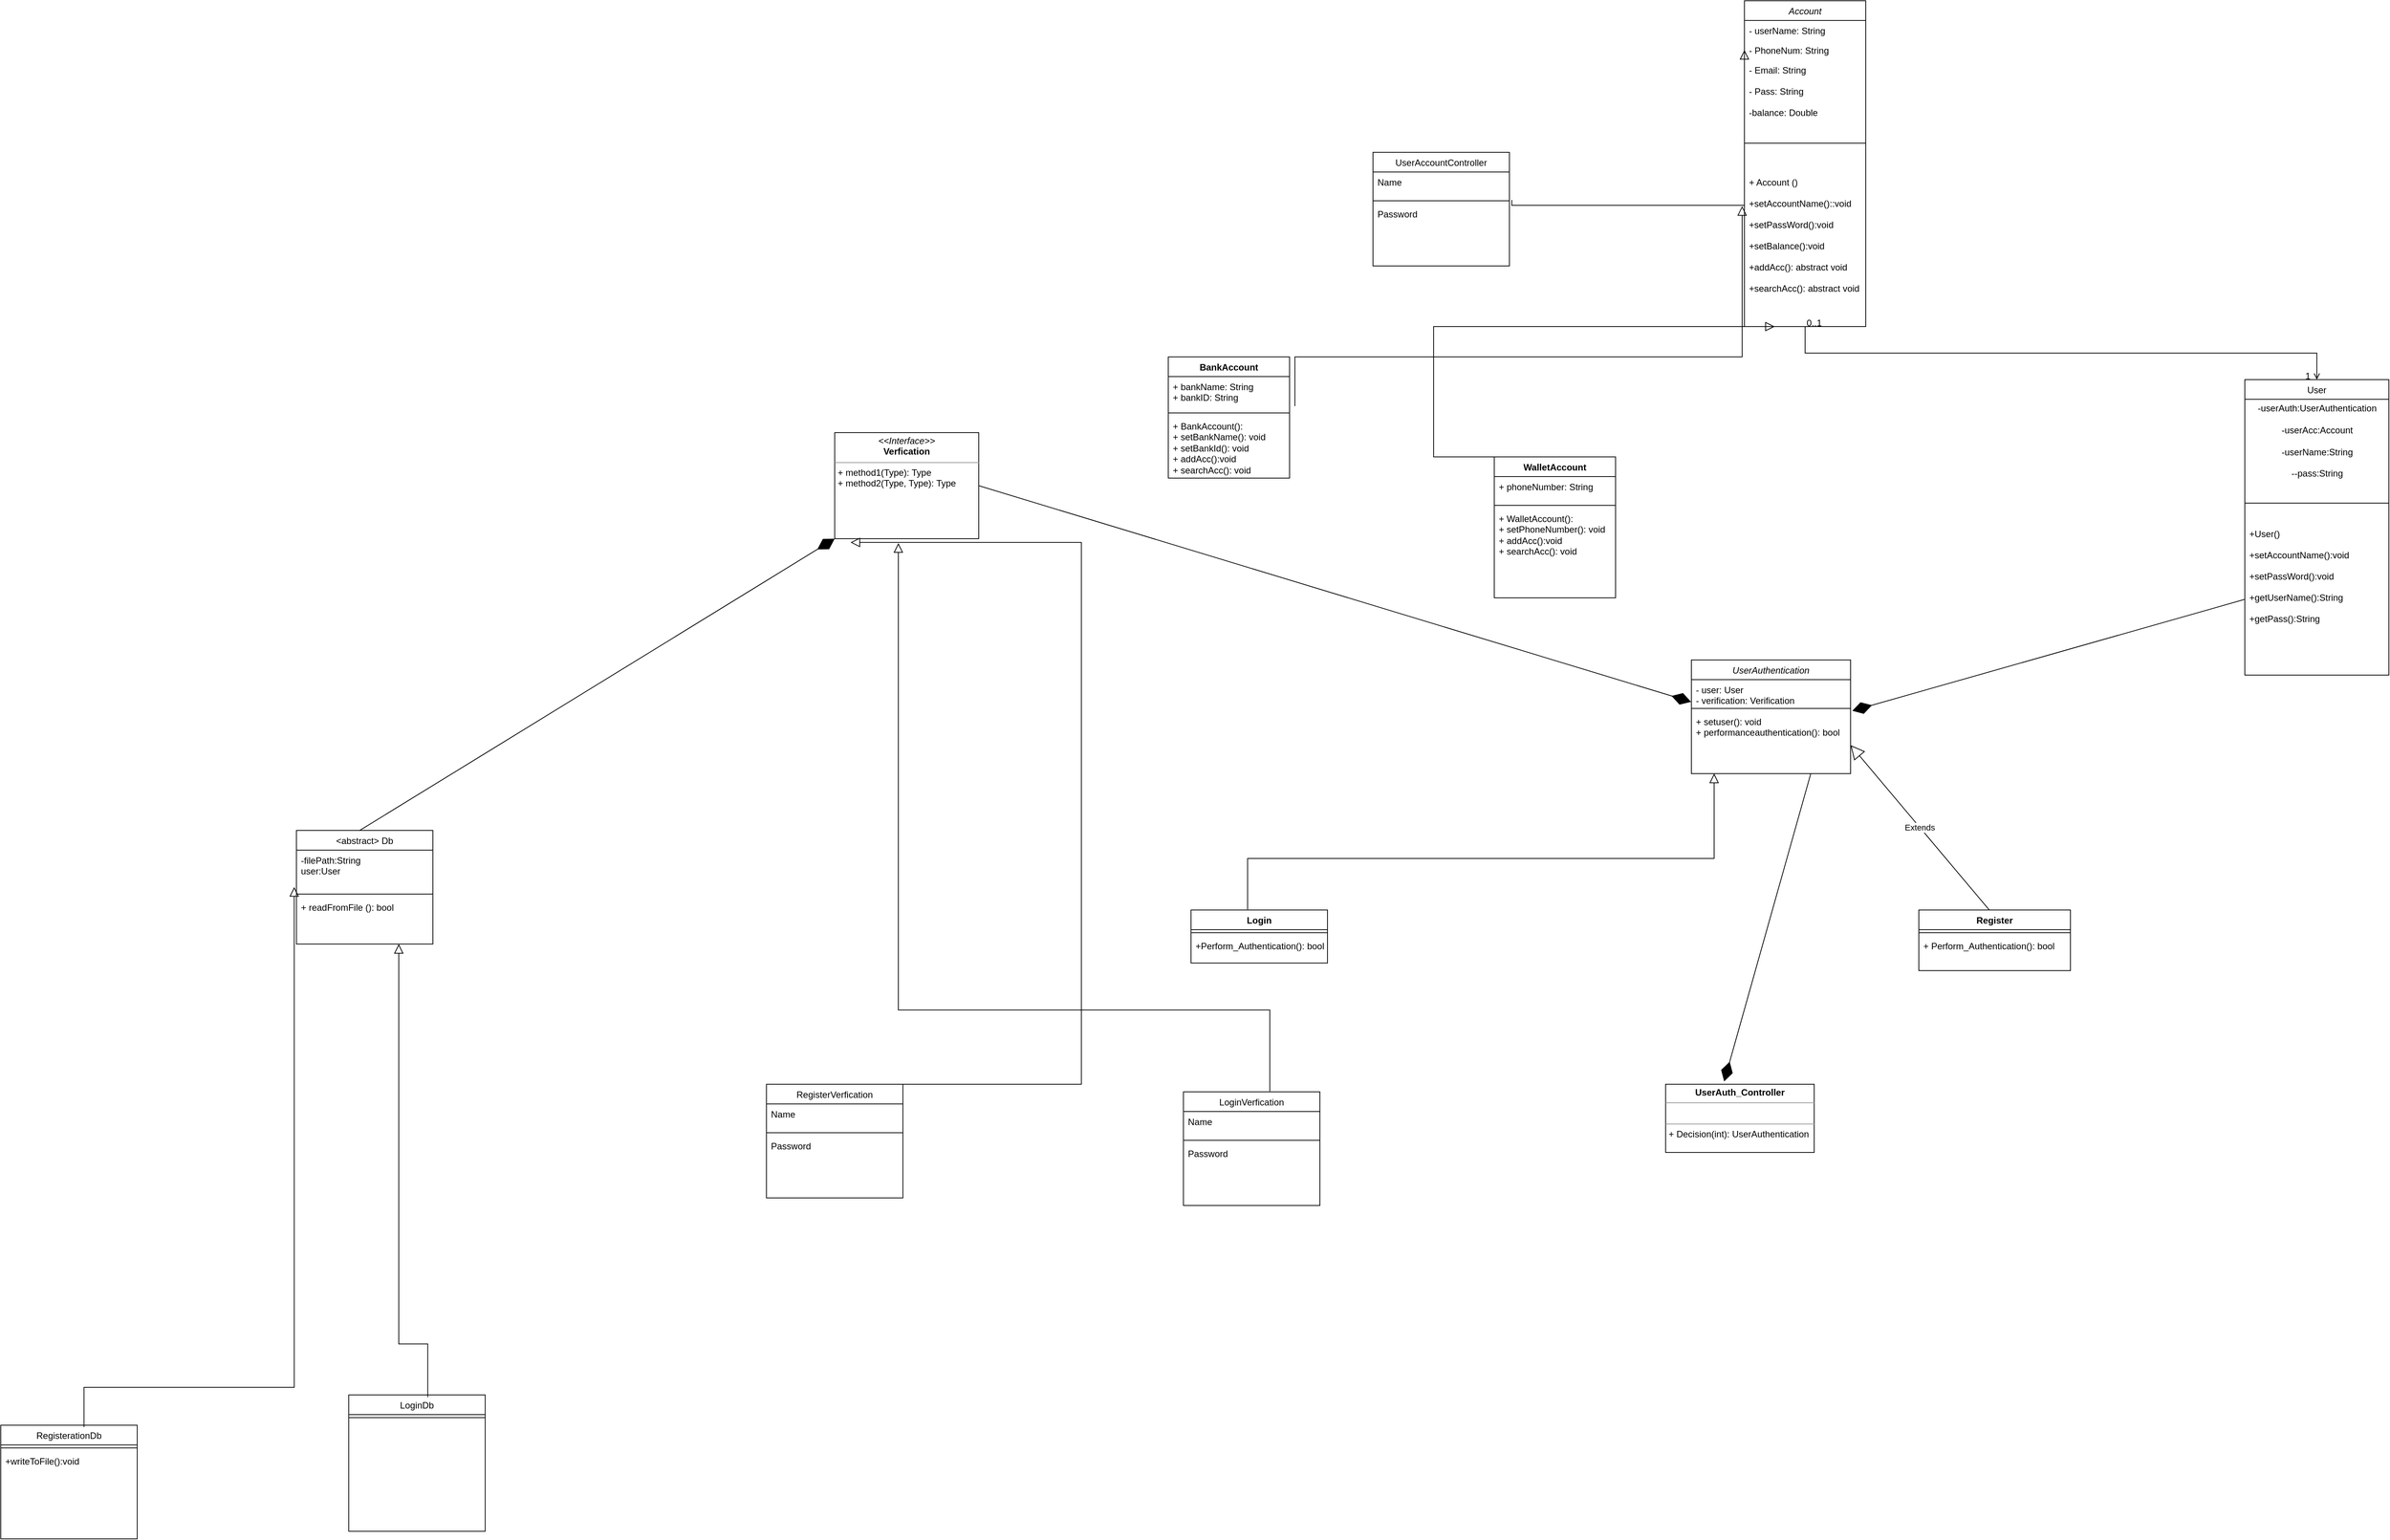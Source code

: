 <mxfile version="22.1.0" type="google">
  <diagram id="C5RBs43oDa-KdzZeNtuy" name="Page-1">
    <mxGraphModel dx="4384" dy="1915" grid="1" gridSize="10" guides="1" tooltips="1" connect="1" arrows="1" fold="1" page="1" pageScale="1" pageWidth="827" pageHeight="1169" math="0" shadow="0">
      <root>
        <mxCell id="WIyWlLk6GJQsqaUBKTNV-0" />
        <mxCell id="WIyWlLk6GJQsqaUBKTNV-1" parent="WIyWlLk6GJQsqaUBKTNV-0" />
        <mxCell id="zkfFHV4jXpPFQw0GAbJ--0" value="Account" style="swimlane;fontStyle=2;align=center;verticalAlign=top;childLayout=stackLayout;horizontal=1;startSize=26;horizontalStack=0;resizeParent=1;resizeLast=0;collapsible=1;marginBottom=0;rounded=0;shadow=0;strokeWidth=1;" parent="WIyWlLk6GJQsqaUBKTNV-1" vertex="1">
          <mxGeometry x="510" y="-510" width="160" height="430" as="geometry">
            <mxRectangle x="220" y="120" width="160" height="26" as="alternateBounds" />
          </mxGeometry>
        </mxCell>
        <mxCell id="zkfFHV4jXpPFQw0GAbJ--1" value="- userName: String" style="text;align=left;verticalAlign=top;spacingLeft=4;spacingRight=4;overflow=hidden;rotatable=0;points=[[0,0.5],[1,0.5]];portConstraint=eastwest;" parent="zkfFHV4jXpPFQw0GAbJ--0" vertex="1">
          <mxGeometry y="26" width="160" height="26" as="geometry" />
        </mxCell>
        <mxCell id="zkfFHV4jXpPFQw0GAbJ--2" value="- PhoneNum: String" style="text;align=left;verticalAlign=top;spacingLeft=4;spacingRight=4;overflow=hidden;rotatable=0;points=[[0,0.5],[1,0.5]];portConstraint=eastwest;rounded=0;shadow=0;html=0;" parent="zkfFHV4jXpPFQw0GAbJ--0" vertex="1">
          <mxGeometry y="52" width="160" height="26" as="geometry" />
        </mxCell>
        <mxCell id="zkfFHV4jXpPFQw0GAbJ--3" value="- Email: String&#xa;&#xa;- Pass: String&#xa;&#xa;-balance: Double&#xa;" style="text;align=left;verticalAlign=top;spacingLeft=4;spacingRight=4;overflow=hidden;rotatable=0;points=[[0,0.5],[1,0.5]];portConstraint=eastwest;rounded=0;shadow=0;html=0;" parent="zkfFHV4jXpPFQw0GAbJ--0" vertex="1">
          <mxGeometry y="78" width="160" height="72" as="geometry" />
        </mxCell>
        <mxCell id="zkfFHV4jXpPFQw0GAbJ--4" value="" style="line;html=1;strokeWidth=1;align=left;verticalAlign=middle;spacingTop=-1;spacingLeft=3;spacingRight=3;rotatable=0;labelPosition=right;points=[];portConstraint=eastwest;" parent="zkfFHV4jXpPFQw0GAbJ--0" vertex="1">
          <mxGeometry y="150" width="160" height="76" as="geometry" />
        </mxCell>
        <mxCell id="zkfFHV4jXpPFQw0GAbJ--5" value="+ Account ()&#xa;&#xa;+setAccountName()::void&#xa;&#xa;+setPassWord():void&#xa;&#xa;+setBalance():void&#xa;&#xa;+addAcc(): abstract void&#xa;&#xa;+searchAcc(): abstract void" style="text;align=left;verticalAlign=top;spacingLeft=4;spacingRight=4;overflow=hidden;rotatable=0;points=[[0,0.5],[1,0.5]];portConstraint=eastwest;" vertex="1" parent="zkfFHV4jXpPFQw0GAbJ--0">
          <mxGeometry y="226" width="160" height="184" as="geometry" />
        </mxCell>
        <mxCell id="zkfFHV4jXpPFQw0GAbJ--13" value="UserAuthentication" style="swimlane;fontStyle=2;align=center;verticalAlign=top;childLayout=stackLayout;horizontal=1;startSize=26;horizontalStack=0;resizeParent=1;resizeLast=0;collapsible=1;marginBottom=0;rounded=0;shadow=0;strokeWidth=1;" parent="WIyWlLk6GJQsqaUBKTNV-1" vertex="1">
          <mxGeometry x="440" y="360" width="210" height="150" as="geometry">
            <mxRectangle x="340" y="380" width="170" height="26" as="alternateBounds" />
          </mxGeometry>
        </mxCell>
        <mxCell id="zkfFHV4jXpPFQw0GAbJ--14" value="- user: User&#xa;- verification: Verification  " style="text;align=left;verticalAlign=top;spacingLeft=4;spacingRight=4;overflow=hidden;rotatable=0;points=[[0,0.5],[1,0.5]];portConstraint=eastwest;" parent="zkfFHV4jXpPFQw0GAbJ--13" vertex="1">
          <mxGeometry y="26" width="210" height="34" as="geometry" />
        </mxCell>
        <mxCell id="zkfFHV4jXpPFQw0GAbJ--15" value="" style="line;html=1;strokeWidth=1;align=left;verticalAlign=middle;spacingTop=-1;spacingLeft=3;spacingRight=3;rotatable=0;labelPosition=right;points=[];portConstraint=eastwest;" parent="zkfFHV4jXpPFQw0GAbJ--13" vertex="1">
          <mxGeometry y="60" width="210" height="8" as="geometry" />
        </mxCell>
        <mxCell id="wRB2cAVYai4J3NnMpnjP-44" value="+ setuser(): void&#xa;+ performanceauthentication(): bool" style="text;align=left;verticalAlign=top;spacingLeft=4;spacingRight=4;overflow=hidden;rotatable=0;points=[[0,0.5],[1,0.5]];portConstraint=eastwest;" parent="zkfFHV4jXpPFQw0GAbJ--13" vertex="1">
          <mxGeometry y="68" width="210" height="34" as="geometry" />
        </mxCell>
        <mxCell id="zkfFHV4jXpPFQw0GAbJ--17" value="User" style="swimlane;fontStyle=0;align=center;verticalAlign=top;childLayout=stackLayout;horizontal=1;startSize=26;horizontalStack=0;resizeParent=1;resizeLast=0;collapsible=1;marginBottom=0;rounded=0;shadow=0;strokeWidth=1;" parent="WIyWlLk6GJQsqaUBKTNV-1" vertex="1">
          <mxGeometry x="1170" y="-10" width="190" height="390" as="geometry">
            <mxRectangle x="550" y="140" width="160" height="26" as="alternateBounds" />
          </mxGeometry>
        </mxCell>
        <mxCell id="CypIKs2EzMMWPr2Mc64m-1" value="-userAuth:UserAuthentication&lt;br style=&quot;border-color: var(--border-color); padding: 0px; margin: 0px; text-align: left;&quot;&gt;&lt;span style=&quot;text-align: left;&quot;&gt;&lt;br&gt;-userAcc:Account&lt;/span&gt;&lt;br style=&quot;border-color: var(--border-color); padding: 0px; margin: 0px; text-align: left;&quot;&gt;&lt;br style=&quot;border-color: var(--border-color); padding: 0px; margin: 0px; text-align: left;&quot;&gt;&lt;span style=&quot;text-align: left;&quot;&gt;-userName:String&lt;/span&gt;&lt;br style=&quot;border-color: var(--border-color); padding: 0px; margin: 0px; text-align: left;&quot;&gt;&lt;br style=&quot;border-color: var(--border-color); padding: 0px; margin: 0px; text-align: left;&quot;&gt;&lt;span style=&quot;text-align: left;&quot;&gt;--pass:String&lt;/span&gt;" style="text;html=1;align=center;verticalAlign=middle;resizable=0;points=[];autosize=1;strokeColor=none;fillColor=none;" vertex="1" parent="zkfFHV4jXpPFQw0GAbJ--17">
          <mxGeometry y="26" width="190" height="110" as="geometry" />
        </mxCell>
        <mxCell id="zkfFHV4jXpPFQw0GAbJ--23" value="" style="line;html=1;strokeWidth=1;align=left;verticalAlign=middle;spacingTop=-1;spacingLeft=3;spacingRight=3;rotatable=0;labelPosition=right;points=[];portConstraint=eastwest;" parent="zkfFHV4jXpPFQw0GAbJ--17" vertex="1">
          <mxGeometry y="136" width="190" height="54" as="geometry" />
        </mxCell>
        <mxCell id="zkfFHV4jXpPFQw0GAbJ--25" value="+User()&#xa;&#xa;+setAccountName():void&#xa;&#xa;+setPassWord():void&#xa;&#xa;+getUserName():String&#xa;&#xa;+getPass():String&#xa;" style="text;align=left;verticalAlign=top;spacingLeft=4;spacingRight=4;overflow=hidden;rotatable=0;points=[[0,0.5],[1,0.5]];portConstraint=eastwest;" vertex="1" parent="zkfFHV4jXpPFQw0GAbJ--17">
          <mxGeometry y="190" width="190" height="200" as="geometry" />
        </mxCell>
        <mxCell id="zkfFHV4jXpPFQw0GAbJ--26" value="" style="endArrow=open;shadow=0;strokeWidth=1;rounded=0;endFill=1;edgeStyle=elbowEdgeStyle;elbow=vertical;" parent="WIyWlLk6GJQsqaUBKTNV-1" source="zkfFHV4jXpPFQw0GAbJ--0" target="zkfFHV4jXpPFQw0GAbJ--17" edge="1">
          <mxGeometry x="0.5" y="41" relative="1" as="geometry">
            <mxPoint x="380" y="192" as="sourcePoint" />
            <mxPoint x="540" y="192" as="targetPoint" />
            <mxPoint x="-40" y="32" as="offset" />
          </mxGeometry>
        </mxCell>
        <mxCell id="zkfFHV4jXpPFQw0GAbJ--27" value="0..1" style="resizable=0;align=left;verticalAlign=bottom;labelBackgroundColor=none;fontSize=12;" parent="zkfFHV4jXpPFQw0GAbJ--26" connectable="0" vertex="1">
          <mxGeometry x="-1" relative="1" as="geometry">
            <mxPoint y="4" as="offset" />
          </mxGeometry>
        </mxCell>
        <mxCell id="zkfFHV4jXpPFQw0GAbJ--28" value="1" style="resizable=0;align=right;verticalAlign=bottom;labelBackgroundColor=none;fontSize=12;" parent="zkfFHV4jXpPFQw0GAbJ--26" connectable="0" vertex="1">
          <mxGeometry x="1" relative="1" as="geometry">
            <mxPoint x="-7" y="4" as="offset" />
          </mxGeometry>
        </mxCell>
        <mxCell id="wRB2cAVYai4J3NnMpnjP-28" value="" style="endArrow=block;endSize=10;endFill=0;shadow=0;strokeWidth=1;rounded=0;edgeStyle=elbowEdgeStyle;elbow=vertical;exitX=0.654;exitY=-0.005;exitDx=0;exitDy=0;exitPerimeter=0;" parent="WIyWlLk6GJQsqaUBKTNV-1" edge="1">
          <mxGeometry width="160" relative="1" as="geometry">
            <mxPoint x="-145.36" y="689.31" as="sourcePoint" />
            <mxPoint x="470" y="510" as="targetPoint" />
            <Array as="points">
              <mxPoint x="410" y="622" />
            </Array>
          </mxGeometry>
        </mxCell>
        <mxCell id="FxKuGhBLsSTfaBRm2gzN-0" value="UserAccountController" style="swimlane;fontStyle=0;align=center;verticalAlign=top;childLayout=stackLayout;horizontal=1;startSize=26;horizontalStack=0;resizeParent=1;resizeLast=0;collapsible=1;marginBottom=0;rounded=0;shadow=0;strokeWidth=1;" parent="WIyWlLk6GJQsqaUBKTNV-1" vertex="1">
          <mxGeometry x="20" y="-310" width="180" height="150" as="geometry">
            <mxRectangle x="340" y="380" width="170" height="26" as="alternateBounds" />
          </mxGeometry>
        </mxCell>
        <mxCell id="FxKuGhBLsSTfaBRm2gzN-1" value="Name" style="text;align=left;verticalAlign=top;spacingLeft=4;spacingRight=4;overflow=hidden;rotatable=0;points=[[0,0.5],[1,0.5]];portConstraint=eastwest;" parent="FxKuGhBLsSTfaBRm2gzN-0" vertex="1">
          <mxGeometry y="26" width="180" height="34" as="geometry" />
        </mxCell>
        <mxCell id="FxKuGhBLsSTfaBRm2gzN-2" value="" style="line;html=1;strokeWidth=1;align=left;verticalAlign=middle;spacingTop=-1;spacingLeft=3;spacingRight=3;rotatable=0;labelPosition=right;points=[];portConstraint=eastwest;" parent="FxKuGhBLsSTfaBRm2gzN-0" vertex="1">
          <mxGeometry y="60" width="180" height="8" as="geometry" />
        </mxCell>
        <mxCell id="FxKuGhBLsSTfaBRm2gzN-3" value="Password" style="text;align=left;verticalAlign=top;spacingLeft=4;spacingRight=4;overflow=hidden;rotatable=0;points=[[0,0.5],[1,0.5]];portConstraint=eastwest;" parent="FxKuGhBLsSTfaBRm2gzN-0" vertex="1">
          <mxGeometry y="68" width="180" height="34" as="geometry" />
        </mxCell>
        <mxCell id="wRB2cAVYai4J3NnMpnjP-61" value="" style="endArrow=diamondThin;endFill=1;endSize=24;html=1;rounded=0;entryX=-0.002;entryY=0.861;entryDx=0;entryDy=0;exitX=1;exitY=0.5;exitDx=0;exitDy=0;entryPerimeter=0;" parent="WIyWlLk6GJQsqaUBKTNV-1" edge="1" target="zkfFHV4jXpPFQw0GAbJ--14" source="wRB2cAVYai4J3NnMpnjP-62">
          <mxGeometry width="160" relative="1" as="geometry">
            <mxPoint x="-50" y="60" as="sourcePoint" />
            <mxPoint x="330.92" y="370" as="targetPoint" />
          </mxGeometry>
        </mxCell>
        <mxCell id="wRB2cAVYai4J3NnMpnjP-62" value="&lt;p style=&quot;margin:0px;margin-top:4px;text-align:center;&quot;&gt;&lt;i&gt;&amp;lt;&amp;lt;Interface&amp;gt;&amp;gt;&lt;/i&gt;&lt;br&gt;&lt;b&gt;Verfication&lt;/b&gt;&lt;/p&gt;&lt;hr size=&quot;1&quot;&gt;&lt;p style=&quot;margin:0px;margin-left:4px;&quot;&gt;+ method1(Type): Type&lt;br&gt;+ method2(Type, Type): Type&lt;/p&gt;" style="verticalAlign=top;align=left;overflow=fill;fontSize=12;fontFamily=Helvetica;html=1;whiteSpace=wrap;" parent="WIyWlLk6GJQsqaUBKTNV-1" vertex="1">
          <mxGeometry x="-690" y="60" width="190" height="140" as="geometry" />
        </mxCell>
        <mxCell id="wRB2cAVYai4J3NnMpnjP-63" value="RegisterVerfication" style="swimlane;fontStyle=0;align=center;verticalAlign=top;childLayout=stackLayout;horizontal=1;startSize=26;horizontalStack=0;resizeParent=1;resizeLast=0;collapsible=1;marginBottom=0;rounded=0;shadow=0;strokeWidth=1;" parent="WIyWlLk6GJQsqaUBKTNV-1" vertex="1">
          <mxGeometry x="-780" y="920" width="180" height="150" as="geometry">
            <mxRectangle x="340" y="380" width="170" height="26" as="alternateBounds" />
          </mxGeometry>
        </mxCell>
        <mxCell id="wRB2cAVYai4J3NnMpnjP-64" value="Name" style="text;align=left;verticalAlign=top;spacingLeft=4;spacingRight=4;overflow=hidden;rotatable=0;points=[[0,0.5],[1,0.5]];portConstraint=eastwest;" parent="wRB2cAVYai4J3NnMpnjP-63" vertex="1">
          <mxGeometry y="26" width="180" height="34" as="geometry" />
        </mxCell>
        <mxCell id="wRB2cAVYai4J3NnMpnjP-65" value="" style="line;html=1;strokeWidth=1;align=left;verticalAlign=middle;spacingTop=-1;spacingLeft=3;spacingRight=3;rotatable=0;labelPosition=right;points=[];portConstraint=eastwest;" parent="wRB2cAVYai4J3NnMpnjP-63" vertex="1">
          <mxGeometry y="60" width="180" height="8" as="geometry" />
        </mxCell>
        <mxCell id="wRB2cAVYai4J3NnMpnjP-66" value="Password" style="text;align=left;verticalAlign=top;spacingLeft=4;spacingRight=4;overflow=hidden;rotatable=0;points=[[0,0.5],[1,0.5]];portConstraint=eastwest;" parent="wRB2cAVYai4J3NnMpnjP-63" vertex="1">
          <mxGeometry y="68" width="180" height="34" as="geometry" />
        </mxCell>
        <mxCell id="wRB2cAVYai4J3NnMpnjP-67" value="LoginVerfication&#xa;" style="swimlane;fontStyle=0;align=center;verticalAlign=top;childLayout=stackLayout;horizontal=1;startSize=26;horizontalStack=0;resizeParent=1;resizeLast=0;collapsible=1;marginBottom=0;rounded=0;shadow=0;strokeWidth=1;" parent="WIyWlLk6GJQsqaUBKTNV-1" vertex="1">
          <mxGeometry x="-230" y="930" width="180" height="150" as="geometry">
            <mxRectangle x="340" y="380" width="170" height="26" as="alternateBounds" />
          </mxGeometry>
        </mxCell>
        <mxCell id="wRB2cAVYai4J3NnMpnjP-68" value="Name" style="text;align=left;verticalAlign=top;spacingLeft=4;spacingRight=4;overflow=hidden;rotatable=0;points=[[0,0.5],[1,0.5]];portConstraint=eastwest;" parent="wRB2cAVYai4J3NnMpnjP-67" vertex="1">
          <mxGeometry y="26" width="180" height="34" as="geometry" />
        </mxCell>
        <mxCell id="wRB2cAVYai4J3NnMpnjP-69" value="" style="line;html=1;strokeWidth=1;align=left;verticalAlign=middle;spacingTop=-1;spacingLeft=3;spacingRight=3;rotatable=0;labelPosition=right;points=[];portConstraint=eastwest;" parent="wRB2cAVYai4J3NnMpnjP-67" vertex="1">
          <mxGeometry y="60" width="180" height="8" as="geometry" />
        </mxCell>
        <mxCell id="wRB2cAVYai4J3NnMpnjP-70" value="Password" style="text;align=left;verticalAlign=top;spacingLeft=4;spacingRight=4;overflow=hidden;rotatable=0;points=[[0,0.5],[1,0.5]];portConstraint=eastwest;" parent="wRB2cAVYai4J3NnMpnjP-67" vertex="1">
          <mxGeometry y="68" width="180" height="34" as="geometry" />
        </mxCell>
        <mxCell id="wRB2cAVYai4J3NnMpnjP-72" value="" style="endArrow=block;endSize=10;endFill=0;shadow=0;strokeWidth=1;rounded=0;edgeStyle=elbowEdgeStyle;elbow=vertical;exitX=0.5;exitY=0;exitDx=0;exitDy=0;entryX=0.11;entryY=1.035;entryDx=0;entryDy=0;entryPerimeter=0;" parent="WIyWlLk6GJQsqaUBKTNV-1" source="wRB2cAVYai4J3NnMpnjP-63" edge="1" target="wRB2cAVYai4J3NnMpnjP-62">
          <mxGeometry width="160" relative="1" as="geometry">
            <mxPoint x="-729" y="959" as="sourcePoint" />
            <mxPoint x="-414.64" y="710" as="targetPoint" />
            <Array as="points">
              <mxPoint x="-364.64" y="812" />
            </Array>
          </mxGeometry>
        </mxCell>
        <mxCell id="tKrGdFxTg95_o5vd4zR1-2" value="Extends" style="endArrow=block;endSize=16;endFill=0;html=1;rounded=0;entryX=1;entryY=0.75;entryDx=0;entryDy=0;exitX=0.466;exitY=0.004;exitDx=0;exitDy=0;exitPerimeter=0;" parent="WIyWlLk6GJQsqaUBKTNV-1" target="zkfFHV4jXpPFQw0GAbJ--13" edge="1" source="ejU2kb4nj5Sj8WnITKC9-16">
          <mxGeometry width="160" relative="1" as="geometry">
            <mxPoint x="750" y="660" as="sourcePoint" />
            <mxPoint x="749.68" y="521.496" as="targetPoint" />
          </mxGeometry>
        </mxCell>
        <mxCell id="tKrGdFxTg95_o5vd4zR1-3" value="&lt;p style=&quot;margin:0px;margin-top:4px;text-align:center;&quot;&gt;&lt;b&gt;UserAuth_Controller&lt;/b&gt;&lt;/p&gt;&lt;hr size=&quot;1&quot;&gt;&lt;p style=&quot;margin:0px;margin-left:4px;&quot;&gt;&lt;br&gt;&lt;/p&gt;&lt;hr size=&quot;1&quot;&gt;&lt;p style=&quot;margin:0px;margin-left:4px;&quot;&gt;+ Decision(int): UserAuthentication&lt;/p&gt;" style="verticalAlign=top;align=left;overflow=fill;fontSize=12;fontFamily=Helvetica;html=1;whiteSpace=wrap;" parent="WIyWlLk6GJQsqaUBKTNV-1" vertex="1">
          <mxGeometry x="406" y="920" width="196" height="90" as="geometry" />
        </mxCell>
        <mxCell id="ejU2kb4nj5Sj8WnITKC9-12" value="Login" style="swimlane;fontStyle=1;align=center;verticalAlign=top;childLayout=stackLayout;horizontal=1;startSize=26;horizontalStack=0;resizeParent=1;resizeParentMax=0;resizeLast=0;collapsible=1;marginBottom=0;whiteSpace=wrap;html=1;" vertex="1" parent="WIyWlLk6GJQsqaUBKTNV-1">
          <mxGeometry x="-220" y="690" width="180" height="70" as="geometry" />
        </mxCell>
        <mxCell id="ejU2kb4nj5Sj8WnITKC9-14" value="" style="line;strokeWidth=1;fillColor=none;align=left;verticalAlign=middle;spacingTop=-1;spacingLeft=3;spacingRight=3;rotatable=0;labelPosition=right;points=[];portConstraint=eastwest;strokeColor=inherit;" vertex="1" parent="ejU2kb4nj5Sj8WnITKC9-12">
          <mxGeometry y="26" width="180" height="8" as="geometry" />
        </mxCell>
        <mxCell id="ejU2kb4nj5Sj8WnITKC9-15" value="+Perform_Authentication(): bool" style="text;strokeColor=none;fillColor=none;align=left;verticalAlign=top;spacingLeft=4;spacingRight=4;overflow=hidden;rotatable=0;points=[[0,0.5],[1,0.5]];portConstraint=eastwest;whiteSpace=wrap;html=1;" vertex="1" parent="ejU2kb4nj5Sj8WnITKC9-12">
          <mxGeometry y="34" width="180" height="36" as="geometry" />
        </mxCell>
        <mxCell id="ejU2kb4nj5Sj8WnITKC9-16" value="Register" style="swimlane;fontStyle=1;align=center;verticalAlign=top;childLayout=stackLayout;horizontal=1;startSize=26;horizontalStack=0;resizeParent=1;resizeParentMax=0;resizeLast=0;collapsible=1;marginBottom=0;whiteSpace=wrap;html=1;" vertex="1" parent="WIyWlLk6GJQsqaUBKTNV-1">
          <mxGeometry x="740" y="690" width="200" height="80" as="geometry" />
        </mxCell>
        <mxCell id="ejU2kb4nj5Sj8WnITKC9-17" value="" style="line;strokeWidth=1;fillColor=none;align=left;verticalAlign=middle;spacingTop=-1;spacingLeft=3;spacingRight=3;rotatable=0;labelPosition=right;points=[];portConstraint=eastwest;strokeColor=inherit;" vertex="1" parent="ejU2kb4nj5Sj8WnITKC9-16">
          <mxGeometry y="26" width="200" height="8" as="geometry" />
        </mxCell>
        <mxCell id="ejU2kb4nj5Sj8WnITKC9-18" value="+ Perform_Authentication(): bool" style="text;strokeColor=none;fillColor=none;align=left;verticalAlign=top;spacingLeft=4;spacingRight=4;overflow=hidden;rotatable=0;points=[[0,0.5],[1,0.5]];portConstraint=eastwest;whiteSpace=wrap;html=1;" vertex="1" parent="ejU2kb4nj5Sj8WnITKC9-16">
          <mxGeometry y="34" width="200" height="46" as="geometry" />
        </mxCell>
        <mxCell id="ejU2kb4nj5Sj8WnITKC9-22" value="BankAccount" style="swimlane;fontStyle=1;align=center;verticalAlign=top;childLayout=stackLayout;horizontal=1;startSize=26;horizontalStack=0;resizeParent=1;resizeParentMax=0;resizeLast=0;collapsible=1;marginBottom=0;whiteSpace=wrap;html=1;" vertex="1" parent="WIyWlLk6GJQsqaUBKTNV-1">
          <mxGeometry x="-250" y="-40" width="160" height="160" as="geometry" />
        </mxCell>
        <mxCell id="ejU2kb4nj5Sj8WnITKC9-23" value="+ bankName: String&lt;br&gt;+ bankID: String" style="text;strokeColor=none;fillColor=none;align=left;verticalAlign=top;spacingLeft=4;spacingRight=4;overflow=hidden;rotatable=0;points=[[0,0.5],[1,0.5]];portConstraint=eastwest;whiteSpace=wrap;html=1;" vertex="1" parent="ejU2kb4nj5Sj8WnITKC9-22">
          <mxGeometry y="26" width="160" height="44" as="geometry" />
        </mxCell>
        <mxCell id="ejU2kb4nj5Sj8WnITKC9-24" value="" style="line;strokeWidth=1;fillColor=none;align=left;verticalAlign=middle;spacingTop=-1;spacingLeft=3;spacingRight=3;rotatable=0;labelPosition=right;points=[];portConstraint=eastwest;strokeColor=inherit;" vertex="1" parent="ejU2kb4nj5Sj8WnITKC9-22">
          <mxGeometry y="70" width="160" height="8" as="geometry" />
        </mxCell>
        <mxCell id="ejU2kb4nj5Sj8WnITKC9-25" value="+ BankAccount():&amp;nbsp;&lt;br&gt;+ setBankName(): void&lt;br&gt;+ setBankId(): void&lt;br&gt;+ addAcc():void&lt;br&gt;+ searchAcc(): void" style="text;strokeColor=none;fillColor=none;align=left;verticalAlign=top;spacingLeft=4;spacingRight=4;overflow=hidden;rotatable=0;points=[[0,0.5],[1,0.5]];portConstraint=eastwest;whiteSpace=wrap;html=1;" vertex="1" parent="ejU2kb4nj5Sj8WnITKC9-22">
          <mxGeometry y="78" width="160" height="82" as="geometry" />
        </mxCell>
        <mxCell id="wRB2cAVYai4J3NnMpnjP-76" value="" style="endArrow=diamondThin;endFill=1;endSize=24;html=1;rounded=0;entryX=1.011;entryY=1.21;entryDx=0;entryDy=0;entryPerimeter=0;" parent="WIyWlLk6GJQsqaUBKTNV-1" target="zkfFHV4jXpPFQw0GAbJ--14" edge="1">
          <mxGeometry width="160" relative="1" as="geometry">
            <mxPoint x="1170" y="280" as="sourcePoint" />
            <mxPoint x="810" y="380.002" as="targetPoint" />
          </mxGeometry>
        </mxCell>
        <mxCell id="CypIKs2EzMMWPr2Mc64m-7" value="&lt;abstract&gt; Db" style="swimlane;fontStyle=0;align=center;verticalAlign=top;childLayout=stackLayout;horizontal=1;startSize=26;horizontalStack=0;resizeParent=1;resizeLast=0;collapsible=1;marginBottom=0;rounded=0;shadow=0;strokeWidth=1;" vertex="1" parent="WIyWlLk6GJQsqaUBKTNV-1">
          <mxGeometry x="-1400" y="585" width="180" height="150" as="geometry">
            <mxRectangle x="340" y="380" width="170" height="26" as="alternateBounds" />
          </mxGeometry>
        </mxCell>
        <mxCell id="CypIKs2EzMMWPr2Mc64m-8" value="-filePath:String&#xa;user:User" style="text;align=left;verticalAlign=top;spacingLeft=4;spacingRight=4;overflow=hidden;rotatable=0;points=[[0,0.5],[1,0.5]];portConstraint=eastwest;" vertex="1" parent="CypIKs2EzMMWPr2Mc64m-7">
          <mxGeometry y="26" width="180" height="54" as="geometry" />
        </mxCell>
        <mxCell id="CypIKs2EzMMWPr2Mc64m-9" value="" style="line;html=1;strokeWidth=1;align=left;verticalAlign=middle;spacingTop=-1;spacingLeft=3;spacingRight=3;rotatable=0;labelPosition=right;points=[];portConstraint=eastwest;" vertex="1" parent="CypIKs2EzMMWPr2Mc64m-7">
          <mxGeometry y="80" width="180" height="8" as="geometry" />
        </mxCell>
        <mxCell id="CypIKs2EzMMWPr2Mc64m-10" value="+ readFromFile (): bool" style="text;align=left;verticalAlign=top;spacingLeft=4;spacingRight=4;overflow=hidden;rotatable=0;points=[[0,0.5],[1,0.5]];portConstraint=eastwest;" vertex="1" parent="CypIKs2EzMMWPr2Mc64m-7">
          <mxGeometry y="88" width="180" height="34" as="geometry" />
        </mxCell>
        <mxCell id="CypIKs2EzMMWPr2Mc64m-11" value="LoginDb" style="swimlane;fontStyle=0;align=center;verticalAlign=top;childLayout=stackLayout;horizontal=1;startSize=26;horizontalStack=0;resizeParent=1;resizeLast=0;collapsible=1;marginBottom=0;rounded=0;shadow=0;strokeWidth=1;" vertex="1" parent="WIyWlLk6GJQsqaUBKTNV-1">
          <mxGeometry x="-1331" y="1330" width="180" height="180" as="geometry">
            <mxRectangle x="340" y="380" width="170" height="26" as="alternateBounds" />
          </mxGeometry>
        </mxCell>
        <mxCell id="CypIKs2EzMMWPr2Mc64m-13" value="" style="line;html=1;strokeWidth=1;align=left;verticalAlign=middle;spacingTop=-1;spacingLeft=3;spacingRight=3;rotatable=0;labelPosition=right;points=[];portConstraint=eastwest;" vertex="1" parent="CypIKs2EzMMWPr2Mc64m-11">
          <mxGeometry y="26" width="180" height="8" as="geometry" />
        </mxCell>
        <mxCell id="CypIKs2EzMMWPr2Mc64m-15" value="RegisterationDb" style="swimlane;fontStyle=0;align=center;verticalAlign=top;childLayout=stackLayout;horizontal=1;startSize=26;horizontalStack=0;resizeParent=1;resizeLast=0;collapsible=1;marginBottom=0;rounded=0;shadow=0;strokeWidth=1;" vertex="1" parent="WIyWlLk6GJQsqaUBKTNV-1">
          <mxGeometry x="-1790" y="1370" width="180" height="150" as="geometry">
            <mxRectangle x="340" y="380" width="170" height="26" as="alternateBounds" />
          </mxGeometry>
        </mxCell>
        <mxCell id="CypIKs2EzMMWPr2Mc64m-17" value="" style="line;html=1;strokeWidth=1;align=left;verticalAlign=middle;spacingTop=-1;spacingLeft=3;spacingRight=3;rotatable=0;labelPosition=right;points=[];portConstraint=eastwest;" vertex="1" parent="CypIKs2EzMMWPr2Mc64m-15">
          <mxGeometry y="26" width="180" height="8" as="geometry" />
        </mxCell>
        <mxCell id="CypIKs2EzMMWPr2Mc64m-18" value="+writeToFile():void" style="text;align=left;verticalAlign=top;spacingLeft=4;spacingRight=4;overflow=hidden;rotatable=0;points=[[0,0.5],[1,0.5]];portConstraint=eastwest;" vertex="1" parent="CypIKs2EzMMWPr2Mc64m-15">
          <mxGeometry y="34" width="180" height="34" as="geometry" />
        </mxCell>
        <mxCell id="ejU2kb4nj5Sj8WnITKC9-26" value="WalletAccount" style="swimlane;fontStyle=1;align=center;verticalAlign=top;childLayout=stackLayout;horizontal=1;startSize=26;horizontalStack=0;resizeParent=1;resizeParentMax=0;resizeLast=0;collapsible=1;marginBottom=0;whiteSpace=wrap;html=1;" vertex="1" parent="WIyWlLk6GJQsqaUBKTNV-1">
          <mxGeometry x="180" y="92" width="160" height="186" as="geometry" />
        </mxCell>
        <mxCell id="ejU2kb4nj5Sj8WnITKC9-27" value="+ phoneNumber: String" style="text;strokeColor=none;fillColor=none;align=left;verticalAlign=top;spacingLeft=4;spacingRight=4;overflow=hidden;rotatable=0;points=[[0,0.5],[1,0.5]];portConstraint=eastwest;whiteSpace=wrap;html=1;" vertex="1" parent="ejU2kb4nj5Sj8WnITKC9-26">
          <mxGeometry y="26" width="160" height="34" as="geometry" />
        </mxCell>
        <mxCell id="ejU2kb4nj5Sj8WnITKC9-28" value="" style="line;strokeWidth=1;fillColor=none;align=left;verticalAlign=middle;spacingTop=-1;spacingLeft=3;spacingRight=3;rotatable=0;labelPosition=right;points=[];portConstraint=eastwest;strokeColor=inherit;" vertex="1" parent="ejU2kb4nj5Sj8WnITKC9-26">
          <mxGeometry y="60" width="160" height="8" as="geometry" />
        </mxCell>
        <mxCell id="ejU2kb4nj5Sj8WnITKC9-29" value="+ WalletAccount():&amp;nbsp;&lt;br&gt;+ setPhoneNumber(): void&lt;br&gt;+ addAcc():void&lt;br&gt;+ searchAcc(): void" style="text;strokeColor=none;fillColor=none;align=left;verticalAlign=top;spacingLeft=4;spacingRight=4;overflow=hidden;rotatable=0;points=[[0,0.5],[1,0.5]];portConstraint=eastwest;whiteSpace=wrap;html=1;" vertex="1" parent="ejU2kb4nj5Sj8WnITKC9-26">
          <mxGeometry y="68" width="160" height="118" as="geometry" />
        </mxCell>
        <mxCell id="ejU2kb4nj5Sj8WnITKC9-30" value="" style="endArrow=block;endSize=10;endFill=0;shadow=0;strokeWidth=1;rounded=0;edgeStyle=elbowEdgeStyle;elbow=vertical;entryX=0.25;entryY=1;entryDx=0;entryDy=0;exitX=0.75;exitY=0;exitDx=0;exitDy=0;" edge="1" parent="WIyWlLk6GJQsqaUBKTNV-1" source="ejU2kb4nj5Sj8WnITKC9-26" target="zkfFHV4jXpPFQw0GAbJ--0">
          <mxGeometry width="160" relative="1" as="geometry">
            <mxPoint x="-87.28" y="364.122" as="sourcePoint" />
            <mxPoint x="650.0" y="93.46" as="targetPoint" />
            <Array as="points">
              <mxPoint x="100" y="300" />
              <mxPoint x="695" y="19.23" />
            </Array>
          </mxGeometry>
        </mxCell>
        <mxCell id="CypIKs2EzMMWPr2Mc64m-23" value="" style="endArrow=block;endSize=10;endFill=0;shadow=0;strokeWidth=1;rounded=0;edgeStyle=elbowEdgeStyle;elbow=vertical;entryX=0.75;entryY=1;entryDx=0;entryDy=0;exitX=0.579;exitY=0.017;exitDx=0;exitDy=0;exitPerimeter=0;" edge="1" parent="WIyWlLk6GJQsqaUBKTNV-1" source="CypIKs2EzMMWPr2Mc64m-11" target="CypIKs2EzMMWPr2Mc64m-7">
          <mxGeometry width="160" relative="1" as="geometry">
            <mxPoint x="-850" y="1300" as="sourcePoint" />
            <mxPoint x="-1220" y="1190" as="targetPoint" />
            <Array as="points">
              <mxPoint x="-1185.64" y="1262.69" />
            </Array>
          </mxGeometry>
        </mxCell>
        <mxCell id="ejU2kb4nj5Sj8WnITKC9-32" value="" style="endArrow=block;endSize=10;endFill=0;shadow=0;strokeWidth=1;rounded=0;edgeStyle=elbowEdgeStyle;elbow=vertical;entryX=-0.019;entryY=0.245;entryDx=0;entryDy=0;entryPerimeter=0;exitX=1.044;exitY=0.886;exitDx=0;exitDy=0;exitPerimeter=0;" edge="1" parent="WIyWlLk6GJQsqaUBKTNV-1" source="ejU2kb4nj5Sj8WnITKC9-23" target="zkfFHV4jXpPFQw0GAbJ--5">
          <mxGeometry width="160" relative="1" as="geometry">
            <mxPoint x="110" y="-90" as="sourcePoint" />
            <mxPoint x="390" y="-230" as="targetPoint" />
            <Array as="points">
              <mxPoint x="260" y="-40" />
            </Array>
          </mxGeometry>
        </mxCell>
        <mxCell id="ejU2kb4nj5Sj8WnITKC9-33" value="" style="endArrow=block;endSize=10;endFill=0;shadow=0;strokeWidth=1;rounded=0;edgeStyle=elbowEdgeStyle;elbow=vertical;entryX=0;entryY=0.5;entryDx=0;entryDy=0;exitX=1.017;exitY=0.375;exitDx=0;exitDy=0;exitPerimeter=0;" edge="1" parent="WIyWlLk6GJQsqaUBKTNV-1" source="FxKuGhBLsSTfaBRm2gzN-2" target="zkfFHV4jXpPFQw0GAbJ--2">
          <mxGeometry width="160" relative="1" as="geometry">
            <mxPoint x="120" y="-80" as="sourcePoint" />
            <mxPoint x="400" y="-220" as="targetPoint" />
            <Array as="points">
              <mxPoint x="290" y="-240" />
            </Array>
          </mxGeometry>
        </mxCell>
        <mxCell id="CypIKs2EzMMWPr2Mc64m-24" value="" style="endArrow=diamondThin;endFill=1;endSize=24;html=1;rounded=0;entryX=0.394;entryY=-0.042;entryDx=0;entryDy=0;entryPerimeter=0;exitX=0.75;exitY=1;exitDx=0;exitDy=0;" edge="1" parent="WIyWlLk6GJQsqaUBKTNV-1" source="zkfFHV4jXpPFQw0GAbJ--13" target="tKrGdFxTg95_o5vd4zR1-3">
          <mxGeometry width="160" relative="1" as="geometry">
            <mxPoint x="350" y="730" as="sourcePoint" />
            <mxPoint x="510" y="730" as="targetPoint" />
          </mxGeometry>
        </mxCell>
        <mxCell id="CypIKs2EzMMWPr2Mc64m-25" value="" style="endArrow=block;endSize=10;endFill=0;shadow=0;strokeWidth=1;rounded=0;edgeStyle=elbowEdgeStyle;elbow=vertical;exitX=0.633;exitY=-0.005;exitDx=0;exitDy=0;entryX=0.442;entryY=1.042;entryDx=0;entryDy=0;entryPerimeter=0;exitPerimeter=0;" edge="1" parent="WIyWlLk6GJQsqaUBKTNV-1" source="wRB2cAVYai4J3NnMpnjP-67" target="wRB2cAVYai4J3NnMpnjP-62">
          <mxGeometry width="160" relative="1" as="geometry">
            <mxPoint x="-390" y="970" as="sourcePoint" />
            <mxPoint x="-659" y="215" as="targetPoint" />
            <Array as="points">
              <mxPoint x="-354.64" y="822" />
            </Array>
          </mxGeometry>
        </mxCell>
        <mxCell id="CypIKs2EzMMWPr2Mc64m-26" value="" style="endArrow=diamondThin;endFill=1;endSize=24;html=1;rounded=0;entryX=0;entryY=1;entryDx=0;entryDy=0;exitX=0.461;exitY=0.002;exitDx=0;exitDy=0;exitPerimeter=0;" edge="1" parent="WIyWlLk6GJQsqaUBKTNV-1" source="CypIKs2EzMMWPr2Mc64m-7" target="wRB2cAVYai4J3NnMpnjP-62">
          <mxGeometry width="160" relative="1" as="geometry">
            <mxPoint x="335" y="944.0" as="sourcePoint" />
            <mxPoint x="240" y="930" as="targetPoint" />
          </mxGeometry>
        </mxCell>
        <mxCell id="CypIKs2EzMMWPr2Mc64m-27" value="" style="endArrow=block;endSize=10;endFill=0;shadow=0;strokeWidth=1;rounded=0;edgeStyle=elbowEdgeStyle;elbow=vertical;exitX=0.61;exitY=0.017;exitDx=0;exitDy=0;exitPerimeter=0;entryX=-0.016;entryY=0.903;entryDx=0;entryDy=0;entryPerimeter=0;" edge="1" parent="WIyWlLk6GJQsqaUBKTNV-1" source="CypIKs2EzMMWPr2Mc64m-15" target="CypIKs2EzMMWPr2Mc64m-8">
          <mxGeometry width="160" relative="1" as="geometry">
            <mxPoint x="-936" y="1653" as="sourcePoint" />
            <mxPoint x="-1130" y="1210" as="targetPoint" />
            <Array as="points">
              <mxPoint x="-1310" y="1320" />
              <mxPoint x="-1175.64" y="1272.69" />
            </Array>
          </mxGeometry>
        </mxCell>
      </root>
    </mxGraphModel>
  </diagram>
</mxfile>
